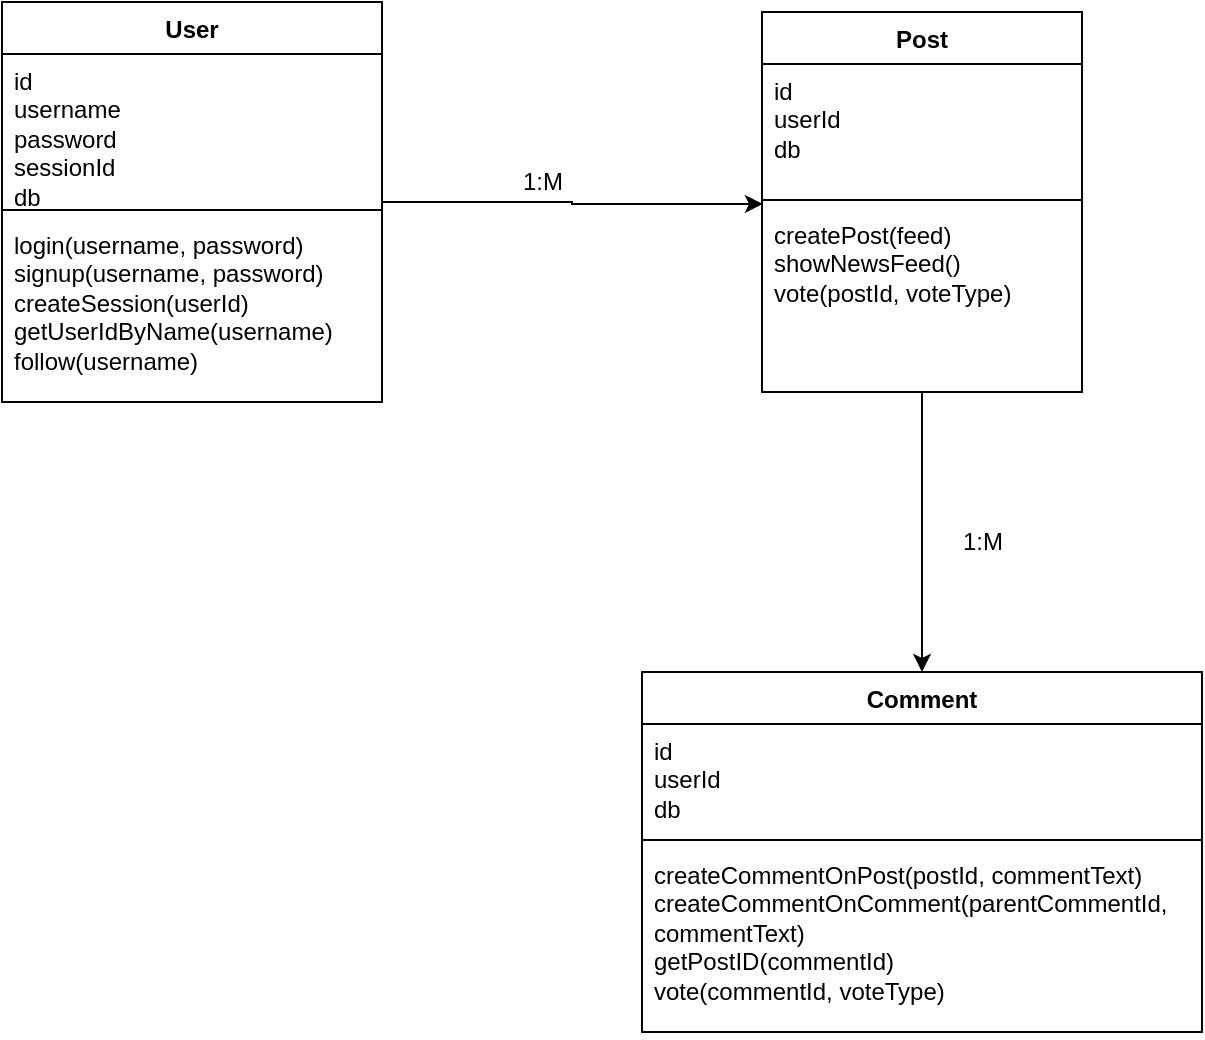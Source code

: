 <mxfile version="21.1.5" type="github">
  <diagram id="C5RBs43oDa-KdzZeNtuy" name="Page-1">
    <mxGraphModel dx="993" dy="1414" grid="1" gridSize="10" guides="1" tooltips="1" connect="1" arrows="1" fold="1" page="1" pageScale="1" pageWidth="827" pageHeight="1169" math="0" shadow="0">
      <root>
        <mxCell id="WIyWlLk6GJQsqaUBKTNV-0" />
        <mxCell id="WIyWlLk6GJQsqaUBKTNV-1" parent="WIyWlLk6GJQsqaUBKTNV-0" />
        <mxCell id="gtavfHgQEdDpro3U7-QB-34" value="" style="edgeStyle=orthogonalEdgeStyle;rounded=0;orthogonalLoop=1;jettySize=auto;html=1;entryX=0.003;entryY=-0.022;entryDx=0;entryDy=0;entryPerimeter=0;" edge="1" parent="WIyWlLk6GJQsqaUBKTNV-1" source="gtavfHgQEdDpro3U7-QB-18" target="gtavfHgQEdDpro3U7-QB-26">
          <mxGeometry relative="1" as="geometry">
            <mxPoint x="475" y="275" as="targetPoint" />
          </mxGeometry>
        </mxCell>
        <mxCell id="gtavfHgQEdDpro3U7-QB-18" value="User" style="swimlane;fontStyle=1;align=center;verticalAlign=top;childLayout=stackLayout;horizontal=1;startSize=26;horizontalStack=0;resizeParent=1;resizeParentMax=0;resizeLast=0;collapsible=1;marginBottom=0;whiteSpace=wrap;html=1;" vertex="1" parent="WIyWlLk6GJQsqaUBKTNV-1">
          <mxGeometry x="80" y="175" width="190" height="200" as="geometry" />
        </mxCell>
        <mxCell id="gtavfHgQEdDpro3U7-QB-19" value="id&lt;br&gt;username&lt;br&gt;password&lt;br&gt;sessionId&lt;br&gt;db" style="text;strokeColor=none;fillColor=none;align=left;verticalAlign=top;spacingLeft=4;spacingRight=4;overflow=hidden;rotatable=0;points=[[0,0.5],[1,0.5]];portConstraint=eastwest;whiteSpace=wrap;html=1;" vertex="1" parent="gtavfHgQEdDpro3U7-QB-18">
          <mxGeometry y="26" width="190" height="74" as="geometry" />
        </mxCell>
        <mxCell id="gtavfHgQEdDpro3U7-QB-20" value="" style="line;strokeWidth=1;fillColor=none;align=left;verticalAlign=middle;spacingTop=-1;spacingLeft=3;spacingRight=3;rotatable=0;labelPosition=right;points=[];portConstraint=eastwest;strokeColor=inherit;" vertex="1" parent="gtavfHgQEdDpro3U7-QB-18">
          <mxGeometry y="100" width="190" height="8" as="geometry" />
        </mxCell>
        <mxCell id="gtavfHgQEdDpro3U7-QB-21" value="login(username, password)&lt;br&gt;signup(username, password)&lt;br&gt;createSession(userId)&lt;br&gt;getUserIdByName(username)&lt;br&gt;follow(username)" style="text;strokeColor=none;fillColor=none;align=left;verticalAlign=top;spacingLeft=4;spacingRight=4;overflow=hidden;rotatable=0;points=[[0,0.5],[1,0.5]];portConstraint=eastwest;whiteSpace=wrap;html=1;" vertex="1" parent="gtavfHgQEdDpro3U7-QB-18">
          <mxGeometry y="108" width="190" height="92" as="geometry" />
        </mxCell>
        <mxCell id="gtavfHgQEdDpro3U7-QB-42" value="" style="edgeStyle=orthogonalEdgeStyle;rounded=0;orthogonalLoop=1;jettySize=auto;html=1;entryX=0.5;entryY=0;entryDx=0;entryDy=0;" edge="1" parent="WIyWlLk6GJQsqaUBKTNV-1" source="gtavfHgQEdDpro3U7-QB-23" target="gtavfHgQEdDpro3U7-QB-27">
          <mxGeometry relative="1" as="geometry">
            <mxPoint x="540" y="515" as="targetPoint" />
          </mxGeometry>
        </mxCell>
        <mxCell id="gtavfHgQEdDpro3U7-QB-23" value="Post" style="swimlane;fontStyle=1;align=center;verticalAlign=top;childLayout=stackLayout;horizontal=1;startSize=26;horizontalStack=0;resizeParent=1;resizeParentMax=0;resizeLast=0;collapsible=1;marginBottom=0;whiteSpace=wrap;html=1;" vertex="1" parent="WIyWlLk6GJQsqaUBKTNV-1">
          <mxGeometry x="460" y="180" width="160" height="190" as="geometry" />
        </mxCell>
        <mxCell id="gtavfHgQEdDpro3U7-QB-24" value="id&lt;br&gt;userId&lt;br&gt;db" style="text;strokeColor=none;fillColor=none;align=left;verticalAlign=top;spacingLeft=4;spacingRight=4;overflow=hidden;rotatable=0;points=[[0,0.5],[1,0.5]];portConstraint=eastwest;whiteSpace=wrap;html=1;" vertex="1" parent="gtavfHgQEdDpro3U7-QB-23">
          <mxGeometry y="26" width="160" height="64" as="geometry" />
        </mxCell>
        <mxCell id="gtavfHgQEdDpro3U7-QB-25" value="" style="line;strokeWidth=1;fillColor=none;align=left;verticalAlign=middle;spacingTop=-1;spacingLeft=3;spacingRight=3;rotatable=0;labelPosition=right;points=[];portConstraint=eastwest;strokeColor=inherit;" vertex="1" parent="gtavfHgQEdDpro3U7-QB-23">
          <mxGeometry y="90" width="160" height="8" as="geometry" />
        </mxCell>
        <mxCell id="gtavfHgQEdDpro3U7-QB-26" value="createPost(feed)&lt;br&gt;showNewsFeed()&lt;br&gt;vote(postId, voteType)" style="text;strokeColor=none;fillColor=none;align=left;verticalAlign=top;spacingLeft=4;spacingRight=4;overflow=hidden;rotatable=0;points=[[0,0.5],[1,0.5]];portConstraint=eastwest;whiteSpace=wrap;html=1;" vertex="1" parent="gtavfHgQEdDpro3U7-QB-23">
          <mxGeometry y="98" width="160" height="92" as="geometry" />
        </mxCell>
        <mxCell id="gtavfHgQEdDpro3U7-QB-27" value="Comment" style="swimlane;fontStyle=1;align=center;verticalAlign=top;childLayout=stackLayout;horizontal=1;startSize=26;horizontalStack=0;resizeParent=1;resizeParentMax=0;resizeLast=0;collapsible=1;marginBottom=0;whiteSpace=wrap;html=1;" vertex="1" parent="WIyWlLk6GJQsqaUBKTNV-1">
          <mxGeometry x="400" y="510" width="280" height="180" as="geometry" />
        </mxCell>
        <mxCell id="gtavfHgQEdDpro3U7-QB-28" value="id&lt;br&gt;userId&lt;br&gt;db" style="text;strokeColor=none;fillColor=none;align=left;verticalAlign=top;spacingLeft=4;spacingRight=4;overflow=hidden;rotatable=0;points=[[0,0.5],[1,0.5]];portConstraint=eastwest;whiteSpace=wrap;html=1;" vertex="1" parent="gtavfHgQEdDpro3U7-QB-27">
          <mxGeometry y="26" width="280" height="54" as="geometry" />
        </mxCell>
        <mxCell id="gtavfHgQEdDpro3U7-QB-29" value="" style="line;strokeWidth=1;fillColor=none;align=left;verticalAlign=middle;spacingTop=-1;spacingLeft=3;spacingRight=3;rotatable=0;labelPosition=right;points=[];portConstraint=eastwest;strokeColor=inherit;" vertex="1" parent="gtavfHgQEdDpro3U7-QB-27">
          <mxGeometry y="80" width="280" height="8" as="geometry" />
        </mxCell>
        <mxCell id="gtavfHgQEdDpro3U7-QB-30" value="createCommentOnPost(postId, commentText)&lt;br&gt;createCommentOnComment(parentCommentId, commentText)&lt;br&gt;getPostID(commentId)&lt;br&gt;vote(commentId, voteType)" style="text;strokeColor=none;fillColor=none;align=left;verticalAlign=top;spacingLeft=4;spacingRight=4;overflow=hidden;rotatable=0;points=[[0,0.5],[1,0.5]];portConstraint=eastwest;whiteSpace=wrap;html=1;" vertex="1" parent="gtavfHgQEdDpro3U7-QB-27">
          <mxGeometry y="88" width="280" height="92" as="geometry" />
        </mxCell>
        <mxCell id="gtavfHgQEdDpro3U7-QB-35" value="1:M" style="text;html=1;align=center;verticalAlign=middle;resizable=0;points=[];autosize=1;strokeColor=none;fillColor=none;" vertex="1" parent="WIyWlLk6GJQsqaUBKTNV-1">
          <mxGeometry x="330" y="250" width="40" height="30" as="geometry" />
        </mxCell>
        <mxCell id="gtavfHgQEdDpro3U7-QB-39" value="1:M" style="text;html=1;align=center;verticalAlign=middle;resizable=0;points=[];autosize=1;strokeColor=none;fillColor=none;" vertex="1" parent="WIyWlLk6GJQsqaUBKTNV-1">
          <mxGeometry x="550" y="430" width="40" height="30" as="geometry" />
        </mxCell>
      </root>
    </mxGraphModel>
  </diagram>
</mxfile>
